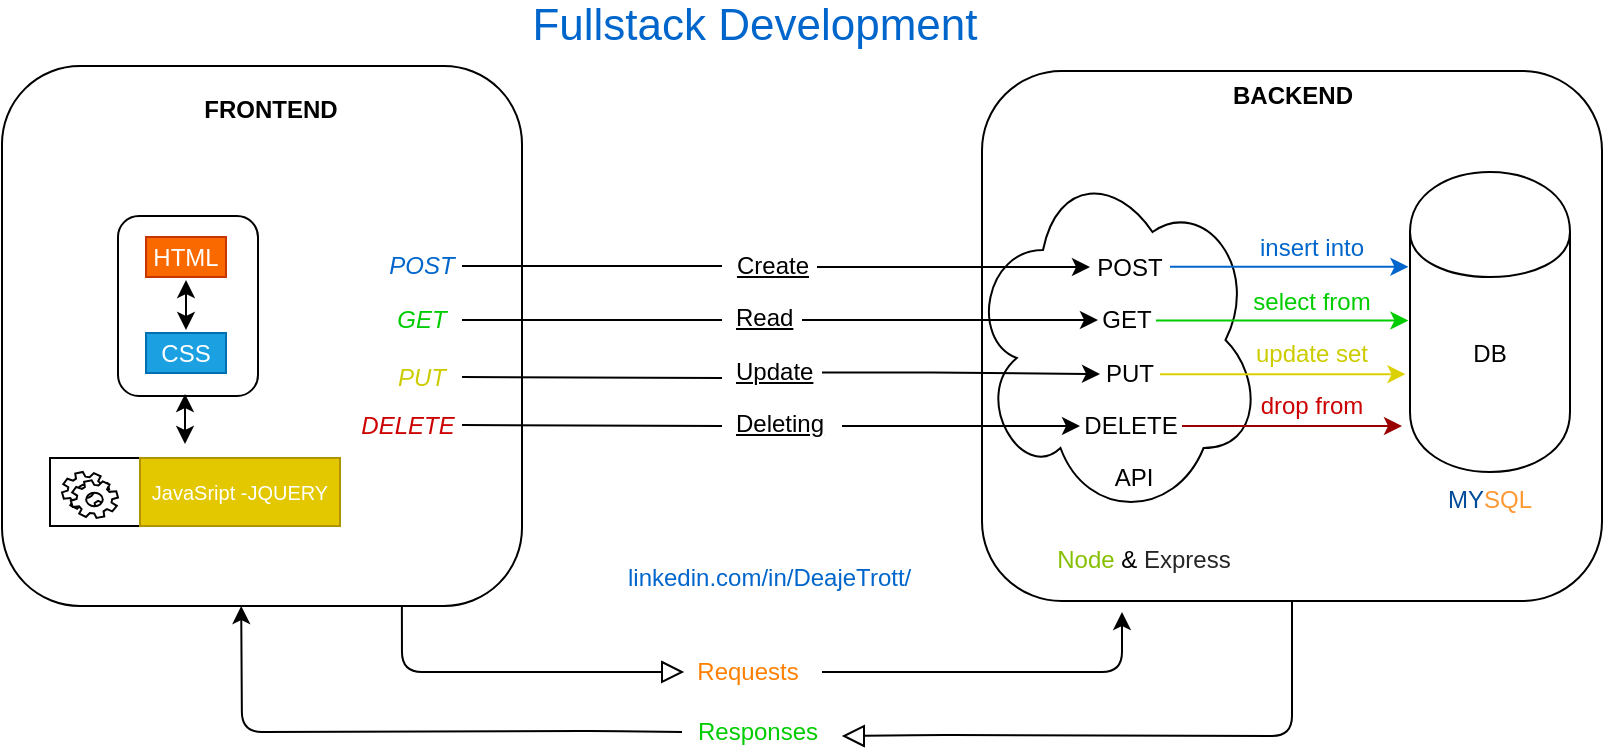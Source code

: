 <mxfile version="12.3.3" type="github" pages="1"><diagram id="WVdzT0P4hDW6vXEfqcyL" name="Page-1"><mxGraphModel dx="865" dy="443" grid="1" gridSize="10" guides="1" tooltips="1" connect="1" arrows="1" fold="1" page="1" pageScale="1" pageWidth="850" pageHeight="1100" math="0" shadow="0"><root><mxCell id="0"/><mxCell id="1" parent="0"/><mxCell id="f952NvF05JHB9wWcvefQ-1" value="" style="rounded=1;whiteSpace=wrap;html=1;" parent="1" vertex="1"><mxGeometry x="40" y="140" width="260" height="270" as="geometry"/></mxCell><mxCell id="f952NvF05JHB9wWcvefQ-25" value="" style="rounded=1;whiteSpace=wrap;html=1;" parent="1" vertex="1"><mxGeometry x="530" y="142.5" width="310" height="265" as="geometry"/></mxCell><mxCell id="f952NvF05JHB9wWcvefQ-2" value="&lt;b&gt;FRONTEND&lt;/b&gt;" style="text;html=1;strokeColor=none;fillColor=none;align=center;verticalAlign=middle;whiteSpace=wrap;rounded=0;" parent="1" vertex="1"><mxGeometry x="106.5" y="137" width="135" height="50" as="geometry"/></mxCell><mxCell id="f952NvF05JHB9wWcvefQ-3" value="&lt;i&gt;&lt;font color=&quot;#0066cc&quot;&gt;POST&lt;/font&gt;&lt;/i&gt;" style="text;html=1;strokeColor=none;fillColor=none;align=center;verticalAlign=middle;whiteSpace=wrap;rounded=0;fontColor=#CCCC00;" parent="1" vertex="1"><mxGeometry x="230" y="230" width="40" height="20" as="geometry"/></mxCell><mxCell id="f952NvF05JHB9wWcvefQ-4" value="&lt;i&gt;GET&lt;/i&gt;" style="text;html=1;strokeColor=none;fillColor=none;align=center;verticalAlign=middle;whiteSpace=wrap;rounded=0;fontColor=#00CC00;" parent="1" vertex="1"><mxGeometry x="230" y="257" width="40" height="20" as="geometry"/></mxCell><mxCell id="f952NvF05JHB9wWcvefQ-5" value="&lt;i&gt;PUT&lt;/i&gt;" style="text;html=1;strokeColor=none;fillColor=none;align=center;verticalAlign=middle;whiteSpace=wrap;rounded=0;fontColor=#CCCC00;" parent="1" vertex="1"><mxGeometry x="230" y="286" width="40" height="20" as="geometry"/></mxCell><mxCell id="f952NvF05JHB9wWcvefQ-6" value="&lt;i&gt;DELETE&lt;/i&gt;" style="text;html=1;strokeColor=none;fillColor=none;align=center;verticalAlign=middle;whiteSpace=wrap;rounded=0;fontColor=#CC0000;" parent="1" vertex="1"><mxGeometry x="222.5" y="310" width="40" height="20" as="geometry"/></mxCell><mxCell id="f952NvF05JHB9wWcvefQ-7" value="" style="endArrow=none;html=1;entryX=1;entryY=0.5;entryDx=0;entryDy=0;" parent="1" target="f952NvF05JHB9wWcvefQ-3" edge="1"><mxGeometry width="50" height="50" relative="1" as="geometry"><mxPoint x="400" y="240" as="sourcePoint"/><mxPoint x="290" y="239.5" as="targetPoint"/></mxGeometry></mxCell><mxCell id="f952NvF05JHB9wWcvefQ-9" value="" style="endArrow=none;html=1;entryX=1;entryY=0.5;entryDx=0;entryDy=0;" parent="1" edge="1"><mxGeometry width="50" height="50" relative="1" as="geometry"><mxPoint x="400" y="267" as="sourcePoint"/><mxPoint x="270" y="267" as="targetPoint"/></mxGeometry></mxCell><mxCell id="f952NvF05JHB9wWcvefQ-10" value="" style="endArrow=none;html=1;entryX=1;entryY=0.5;entryDx=0;entryDy=0;" parent="1" edge="1"><mxGeometry width="50" height="50" relative="1" as="geometry"><mxPoint x="400" y="296" as="sourcePoint"/><mxPoint x="270" y="295.5" as="targetPoint"/></mxGeometry></mxCell><mxCell id="f952NvF05JHB9wWcvefQ-11" value="" style="endArrow=none;html=1;entryX=1;entryY=0.5;entryDx=0;entryDy=0;" parent="1" edge="1"><mxGeometry width="50" height="50" relative="1" as="geometry"><mxPoint x="400" y="320" as="sourcePoint"/><mxPoint x="270" y="319.5" as="targetPoint"/></mxGeometry></mxCell><mxCell id="f952NvF05JHB9wWcvefQ-20" value="&lt;u&gt;Create&lt;/u&gt;" style="text;html=1;strokeColor=none;fillColor=none;align=center;verticalAlign=middle;whiteSpace=wrap;rounded=0;" parent="1" vertex="1"><mxGeometry x="402.5" y="230" width="45" height="20" as="geometry"/></mxCell><mxCell id="f952NvF05JHB9wWcvefQ-21" value="&lt;u&gt;Read&lt;/u&gt;" style="text;html=1;" parent="1" vertex="1"><mxGeometry x="405" y="252" width="35" height="30" as="geometry"/></mxCell><mxCell id="f952NvF05JHB9wWcvefQ-22" value="&lt;u&gt;Update&lt;/u&gt;" style="text;html=1;" parent="1" vertex="1"><mxGeometry x="405" y="279" width="45" height="25" as="geometry"/></mxCell><mxCell id="f952NvF05JHB9wWcvefQ-23" value="&lt;u&gt;Deleting&lt;/u&gt;" style="text;html=1;" parent="1" vertex="1"><mxGeometry x="405" y="305" width="55" height="30" as="geometry"/></mxCell><mxCell id="f952NvF05JHB9wWcvefQ-46" value="" style="endArrow=classic;html=1;" parent="1" edge="1"><mxGeometry width="50" height="50" relative="1" as="geometry"><mxPoint x="450" y="443" as="sourcePoint"/><mxPoint x="600" y="413" as="targetPoint"/><Array as="points"><mxPoint x="600" y="443"/></Array></mxGeometry></mxCell><mxCell id="f952NvF05JHB9wWcvefQ-48" value="&lt;font color=&quot;#ff8000&quot;&gt;Requests&lt;/font&gt;" style="text;html=1;strokeColor=none;fillColor=none;align=center;verticalAlign=middle;whiteSpace=wrap;rounded=0;" parent="1" vertex="1"><mxGeometry x="393" y="433" width="40" height="20" as="geometry"/></mxCell><mxCell id="f952NvF05JHB9wWcvefQ-50" value="&lt;font color=&quot;#00cc00&quot;&gt;Responses&lt;/font&gt;" style="text;html=1;strokeColor=none;fillColor=none;align=center;verticalAlign=middle;whiteSpace=wrap;rounded=0;" parent="1" vertex="1"><mxGeometry x="398" y="463" width="40" height="20" as="geometry"/></mxCell><mxCell id="f952NvF05JHB9wWcvefQ-51" value="" style="endArrow=classic;html=1;entryX=0.46;entryY=1;entryDx=0;entryDy=0;entryPerimeter=0;" parent="1" target="f952NvF05JHB9wWcvefQ-1" edge="1"><mxGeometry width="50" height="50" relative="1" as="geometry"><mxPoint x="380" y="473" as="sourcePoint"/><mxPoint x="140" y="413" as="targetPoint"/><Array as="points"><mxPoint x="339.5" y="472.5"/><mxPoint x="160" y="473"/></Array></mxGeometry></mxCell><mxCell id="f952NvF05JHB9wWcvefQ-53" value="" style="endArrow=none;html=1;entryX=0.5;entryY=1;entryDx=0;entryDy=0;" parent="1" source="cW9iuQenL4j3Xww__8lh-19" target="f952NvF05JHB9wWcvefQ-25" edge="1"><mxGeometry width="50" height="50" relative="1" as="geometry"><mxPoint x="455" y="474.5" as="sourcePoint"/><mxPoint x="708" y="404" as="targetPoint"/><Array as="points"><mxPoint x="505" y="474.5"/><mxPoint x="685" y="475"/></Array></mxGeometry></mxCell><mxCell id="cW9iuQenL4j3Xww__8lh-14" value="" style="rounded=0;whiteSpace=wrap;html=1;" parent="1" vertex="1"><mxGeometry x="64" y="336" width="113" height="34" as="geometry"/></mxCell><mxCell id="f952NvF05JHB9wWcvefQ-19" value="&lt;font style=&quot;font-size: 10px&quot;&gt;JavaSript -JQUERY&lt;/font&gt;" style="text;html=1;strokeColor=#B09500;fillColor=#e3c800;align=center;verticalAlign=middle;whiteSpace=wrap;rounded=0;fontColor=#ffffff;" parent="1" vertex="1"><mxGeometry x="109" y="336" width="100" height="34" as="geometry"/></mxCell><mxCell id="cW9iuQenL4j3Xww__8lh-15" value="" style="shape=mxgraph.bpmn.service_task;html=1;outlineConnect=0;" parent="1" vertex="1"><mxGeometry x="70" y="343" width="28" height="23" as="geometry"/></mxCell><mxCell id="cW9iuQenL4j3Xww__8lh-16" value="" style="shape=image;html=1;verticalAlign=top;verticalLabelPosition=bottom;labelBackgroundColor=#ffffff;imageAspect=0;aspect=fixed;image=https://cdn2.iconfinder.com/data/icons/it-technology/70/BrowserClear-128.png" parent="1" vertex="1"><mxGeometry x="63" y="194" width="147" height="147" as="geometry"/></mxCell><mxCell id="cW9iuQenL4j3Xww__8lh-19" value="" style="triangle;whiteSpace=wrap;html=1;fontColor=#0066CC;rotation=180;" parent="1" vertex="1"><mxGeometry x="461" y="470" width="10" height="10" as="geometry"/></mxCell><mxCell id="cW9iuQenL4j3Xww__8lh-22" value="" style="triangle;whiteSpace=wrap;html=1;fontColor=#0066CC;rotation=0;" parent="1" vertex="1"><mxGeometry x="370" y="438" width="10" height="10" as="geometry"/></mxCell><mxCell id="cW9iuQenL4j3Xww__8lh-26" value="" style="endArrow=none;html=1;exitX=0.769;exitY=1;exitDx=0;exitDy=0;exitPerimeter=0;" parent="1" source="f952NvF05JHB9wWcvefQ-1" target="cW9iuQenL4j3Xww__8lh-22" edge="1"><mxGeometry width="50" height="50" relative="1" as="geometry"><mxPoint x="180" y="413" as="sourcePoint"/><mxPoint x="390" y="443" as="targetPoint"/><Array as="points"><mxPoint x="240" y="443"/></Array></mxGeometry></mxCell><mxCell id="cW9iuQenL4j3Xww__8lh-27" value="&lt;font style=&quot;font-size: 22px&quot;&gt;Fullstack Development&lt;/font&gt;" style="text;html=1;strokeColor=none;fillColor=none;align=center;verticalAlign=middle;whiteSpace=wrap;rounded=0;fontColor=#0066CC;" parent="1" vertex="1"><mxGeometry x="290" y="110" width="253" height="20" as="geometry"/></mxCell><mxCell id="_rhFzsSDinx3fNer55MD-7" value="" style="rounded=1;whiteSpace=wrap;html=1;" parent="1" vertex="1"><mxGeometry x="98" y="215" width="70" height="90" as="geometry"/></mxCell><mxCell id="f952NvF05JHB9wWcvefQ-12" value="HTML" style="text;html=1;strokeColor=#C73500;fillColor=#fa6800;align=center;verticalAlign=middle;whiteSpace=wrap;rounded=0;fontColor=#ffffff;" parent="1" vertex="1"><mxGeometry x="112" y="225.5" width="40" height="20" as="geometry"/></mxCell><mxCell id="f952NvF05JHB9wWcvefQ-17" value="CSS" style="text;html=1;strokeColor=#006EAF;fillColor=#1ba1e2;align=center;verticalAlign=middle;whiteSpace=wrap;rounded=0;fontColor=#ffffff;" parent="1" vertex="1"><mxGeometry x="112" y="273.5" width="40" height="20" as="geometry"/></mxCell><mxCell id="cW9iuQenL4j3Xww__8lh-17" value="" style="endArrow=classic;startArrow=classic;html=1;" parent="1" edge="1"><mxGeometry width="50" height="50" relative="1" as="geometry"><mxPoint x="132" y="272" as="sourcePoint"/><mxPoint x="132" y="247" as="targetPoint"/></mxGeometry></mxCell><mxCell id="_rhFzsSDinx3fNer55MD-10" value="" style="endArrow=classic;startArrow=classic;html=1;" parent="1" edge="1"><mxGeometry width="50" height="50" relative="1" as="geometry"><mxPoint x="131.5" y="329" as="sourcePoint"/><mxPoint x="131.5" y="304" as="targetPoint"/></mxGeometry></mxCell><UserObject label="&lt;font color=&quot;#0066cc&quot;&gt;linkedin.com/in/DeajeTrott/&lt;/font&gt;" link="https://www.linkedin.com/in/DeajeTrott/" id="_rhFzsSDinx3fNer55MD-13"><mxCell style="text;html=1;" parent="1" vertex="1"><mxGeometry x="351" y="381.5" width="230" height="30" as="geometry"/></mxCell></UserObject><mxCell id="_rhFzsSDinx3fNer55MD-45" value="" style="ellipse;shape=cloud;whiteSpace=wrap;html=1;" parent="1" vertex="1"><mxGeometry x="524" y="187" width="146" height="180" as="geometry"/></mxCell><mxCell id="f952NvF05JHB9wWcvefQ-27" value="&lt;b&gt;BACKEND&lt;/b&gt;" style="text;html=1;strokeColor=none;fillColor=none;align=center;verticalAlign=middle;whiteSpace=wrap;rounded=0;" parent="1" vertex="1"><mxGeometry x="617.5" y="130" width="135" height="50" as="geometry"/></mxCell><mxCell id="f952NvF05JHB9wWcvefQ-28" value="API" style="text;html=1;strokeColor=none;fillColor=none;align=center;verticalAlign=middle;whiteSpace=wrap;rounded=0;" parent="1" vertex="1"><mxGeometry x="586" y="336" width="40" height="20" as="geometry"/></mxCell><mxCell id="_rhFzsSDinx3fNer55MD-56" value="" style="edgeStyle=orthogonalEdgeStyle;rounded=0;orthogonalLoop=1;jettySize=auto;html=1;entryX=-0.01;entryY=0.316;entryDx=0;entryDy=0;entryPerimeter=0;strokeColor=#0066CC;" parent="1" source="f952NvF05JHB9wWcvefQ-29" target="f952NvF05JHB9wWcvefQ-41" edge="1"><mxGeometry relative="1" as="geometry"><mxPoint x="704" y="240.5" as="targetPoint"/><Array as="points"><mxPoint x="684" y="241"/></Array></mxGeometry></mxCell><mxCell id="f952NvF05JHB9wWcvefQ-29" value="POST" style="text;html=1;strokeColor=none;fillColor=none;align=center;verticalAlign=middle;whiteSpace=wrap;rounded=0;" parent="1" vertex="1"><mxGeometry x="584" y="230.5" width="40" height="20" as="geometry"/></mxCell><mxCell id="_rhFzsSDinx3fNer55MD-54" value="" style="edgeStyle=orthogonalEdgeStyle;rounded=0;orthogonalLoop=1;jettySize=auto;html=1;entryX=-0.01;entryY=0.495;entryDx=0;entryDy=0;entryPerimeter=0;strokeColor=#00cc00;" parent="1" source="f952NvF05JHB9wWcvefQ-30" target="f952NvF05JHB9wWcvefQ-41" edge="1"><mxGeometry relative="1" as="geometry"><mxPoint x="697" y="267" as="targetPoint"/><Array as="points"><mxPoint x="680" y="267"/></Array></mxGeometry></mxCell><mxCell id="f952NvF05JHB9wWcvefQ-30" value="GET" style="text;html=1;strokeColor=none;fillColor=none;align=center;verticalAlign=middle;whiteSpace=wrap;rounded=0;" parent="1" vertex="1"><mxGeometry x="588" y="257" width="29" height="20" as="geometry"/></mxCell><mxCell id="_rhFzsSDinx3fNer55MD-49" value="" style="edgeStyle=orthogonalEdgeStyle;rounded=0;orthogonalLoop=1;jettySize=auto;html=1;entryX=-0.028;entryY=0.674;entryDx=0;entryDy=0;entryPerimeter=0;strokeColor=#DBD000;" parent="1" source="f952NvF05JHB9wWcvefQ-31" target="f952NvF05JHB9wWcvefQ-41" edge="1"><mxGeometry relative="1" as="geometry"><mxPoint x="699" y="294" as="targetPoint"/><Array as="points"><mxPoint x="682" y="294"/></Array></mxGeometry></mxCell><mxCell id="f952NvF05JHB9wWcvefQ-31" value="PUT" style="text;html=1;strokeColor=none;fillColor=none;align=center;verticalAlign=middle;whiteSpace=wrap;rounded=0;" parent="1" vertex="1"><mxGeometry x="589" y="284" width="30" height="20" as="geometry"/></mxCell><mxCell id="_rhFzsSDinx3fNer55MD-47" value="" style="edgeStyle=orthogonalEdgeStyle;rounded=0;orthogonalLoop=1;jettySize=auto;html=1;strokeColor=#990000;" parent="1" source="f952NvF05JHB9wWcvefQ-32" edge="1"><mxGeometry relative="1" as="geometry"><mxPoint x="740" y="320" as="targetPoint"/></mxGeometry></mxCell><mxCell id="f952NvF05JHB9wWcvefQ-32" value="DELETE" style="text;html=1;strokeColor=none;fillColor=none;align=center;verticalAlign=middle;whiteSpace=wrap;rounded=0;" parent="1" vertex="1"><mxGeometry x="579" y="310" width="51" height="20" as="geometry"/></mxCell><mxCell id="_rhFzsSDinx3fNer55MD-32" value="" style="edgeStyle=orthogonalEdgeStyle;rounded=0;orthogonalLoop=1;jettySize=auto;html=1;entryX=0;entryY=0.5;entryDx=0;entryDy=0;" parent="1" source="f952NvF05JHB9wWcvefQ-20" target="f952NvF05JHB9wWcvefQ-29" edge="1"><mxGeometry relative="1" as="geometry"><mxPoint x="527.5" y="240" as="targetPoint"/><Array as="points"><mxPoint x="510" y="240"/></Array></mxGeometry></mxCell><mxCell id="_rhFzsSDinx3fNer55MD-30" value="" style="edgeStyle=orthogonalEdgeStyle;rounded=0;orthogonalLoop=1;jettySize=auto;html=1;exitX=1;exitY=0.5;exitDx=0;exitDy=0;entryX=0;entryY=0.5;entryDx=0;entryDy=0;" parent="1" source="f952NvF05JHB9wWcvefQ-21" target="f952NvF05JHB9wWcvefQ-30" edge="1"><mxGeometry relative="1" as="geometry"><mxPoint x="580" y="267" as="targetPoint"/></mxGeometry></mxCell><mxCell id="_rhFzsSDinx3fNer55MD-28" value="" style="edgeStyle=orthogonalEdgeStyle;rounded=0;orthogonalLoop=1;jettySize=auto;html=1;entryX=0;entryY=0.5;entryDx=0;entryDy=0;exitX=1;exitY=0.5;exitDx=0;exitDy=0;" parent="1" source="f952NvF05JHB9wWcvefQ-23" target="f952NvF05JHB9wWcvefQ-32" edge="1"><mxGeometry relative="1" as="geometry"><mxPoint x="454" y="319.857" as="sourcePoint"/><mxPoint x="560.429" y="319.857" as="targetPoint"/><Array as="points"/></mxGeometry></mxCell><mxCell id="f952NvF05JHB9wWcvefQ-40" value="&lt;font color=&quot;#87c000&quot;&gt;Node&lt;/font&gt;&amp;nbsp;&amp;amp;&amp;nbsp;&lt;font color=&quot;#262626&quot;&gt;Express&lt;/font&gt;" style="text;html=1;strokeColor=none;fillColor=none;align=center;verticalAlign=middle;whiteSpace=wrap;rounded=0;" parent="1" vertex="1"><mxGeometry x="590.5" y="376.5" width="40" height="20" as="geometry"/></mxCell><mxCell id="f952NvF05JHB9wWcvefQ-41" value="" style="shape=cylinder;whiteSpace=wrap;html=1;boundedLbl=1;backgroundOutline=1;" parent="1" vertex="1"><mxGeometry x="744" y="193" width="80" height="150" as="geometry"/></mxCell><mxCell id="f952NvF05JHB9wWcvefQ-42" value="DB" style="text;html=1;strokeColor=none;fillColor=none;align=center;verticalAlign=middle;whiteSpace=wrap;rounded=0;" parent="1" vertex="1"><mxGeometry x="764" y="273.5" width="40" height="20" as="geometry"/></mxCell><mxCell id="f952NvF05JHB9wWcvefQ-43" value="&lt;font color=&quot;#004c99&quot;&gt;MY&lt;/font&gt;&lt;font color=&quot;#ff9933&quot;&gt;SQL&lt;/font&gt;" style="text;html=1;strokeColor=none;fillColor=none;align=center;verticalAlign=middle;whiteSpace=wrap;rounded=0;" parent="1" vertex="1"><mxGeometry x="764" y="347" width="40" height="20" as="geometry"/></mxCell><mxCell id="f952NvF05JHB9wWcvefQ-60" value="&lt;font color=&quot;#0066cc&quot;&gt;insert into&lt;/font&gt;" style="text;html=1;strokeColor=none;fillColor=none;align=center;verticalAlign=middle;whiteSpace=wrap;rounded=0;" parent="1" vertex="1"><mxGeometry x="665" y="220.5" width="60" height="20" as="geometry"/></mxCell><mxCell id="f952NvF05JHB9wWcvefQ-62" value="&lt;font color=&quot;#00cc00&quot;&gt;select from&lt;/font&gt;" style="text;html=1;strokeColor=none;fillColor=none;align=center;verticalAlign=middle;whiteSpace=wrap;rounded=0;" parent="1" vertex="1"><mxGeometry x="655" y="247.5" width="80" height="20" as="geometry"/></mxCell><mxCell id="f952NvF05JHB9wWcvefQ-67" value="&lt;font color=&quot;#cccc00&quot;&gt;update set&lt;/font&gt;" style="text;html=1;strokeColor=none;fillColor=none;align=center;verticalAlign=middle;whiteSpace=wrap;rounded=0;fontColor=#FFD966;" parent="1" vertex="1"><mxGeometry x="660" y="274" width="70" height="20" as="geometry"/></mxCell><mxCell id="f952NvF05JHB9wWcvefQ-70" value="&lt;font color=&quot;#cc0000&quot;&gt;drop from&lt;/font&gt;" style="text;html=1;strokeColor=none;fillColor=none;align=center;verticalAlign=middle;whiteSpace=wrap;rounded=0;fontColor=#FF8000;" parent="1" vertex="1"><mxGeometry x="665" y="300" width="60" height="20" as="geometry"/></mxCell><mxCell id="_rhFzsSDinx3fNer55MD-29" value="" style="edgeStyle=orthogonalEdgeStyle;rounded=0;orthogonalLoop=1;jettySize=auto;html=1;entryX=0;entryY=0.5;entryDx=0;entryDy=0;" parent="1" target="f952NvF05JHB9wWcvefQ-31" edge="1"><mxGeometry relative="1" as="geometry"><mxPoint x="450" y="293.2" as="sourcePoint"/><mxPoint x="550" y="293" as="targetPoint"/><Array as="points"><mxPoint x="505" y="293"/></Array></mxGeometry></mxCell></root></mxGraphModel></diagram></mxfile>